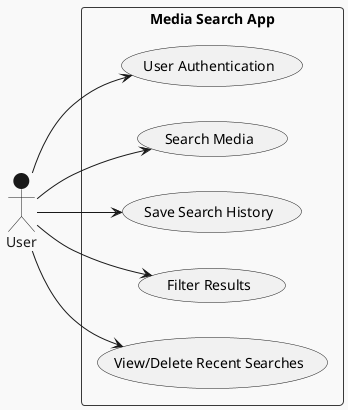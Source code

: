 @startuml
!theme mars
left to right direction
actor User as U
rectangle "Media Search App" {
  U --> (User Authentication)
  U --> (Search Media)
  U --> (Save Search History)
  U --> (Filter Results)
  U --> (View/Delete Recent Searches)
}
@enduml